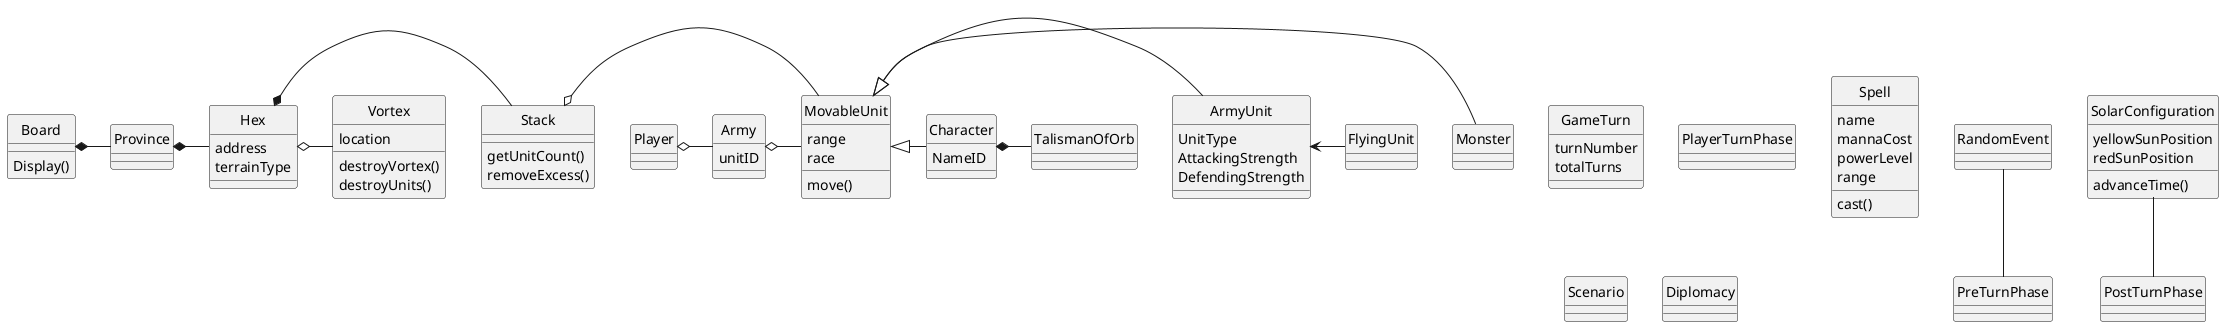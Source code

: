 @startuml
hide circle

Board *- Province
Province *- Hex
Hex *- Stack
Hex o- Vortex

Stack o- MovableUnit
Army o- MovableUnit
Player o- Army

RandomEvent -- PreTurnPhase
SolarConfiguration -- PostTurnPhase

MovableUnit <|- Monster
MovableUnit <|- ArmyUnit
MovableUnit <|- Character

class GameTurn {
turnNumber
totalTurns
}

class PlayerTurnPhase {

}

Character *- TalismanOfOrb

ArmyUnit <- FlyingUnit

class Board {
Display()
}

class Stack {
getUnitCount()
removeExcess()
}

class Hex {
address
terrainType
}

class Vortex {
location
destroyVortex()
destroyUnits()
}

class Player {
}

class SolarConfiguration {
yellowSunPosition
redSunPosition
advanceTime()
}

class Army {
unitID
}

class Spell {
name
mannaCost
powerLevel
range
cast()
}

class Scenario {
}

class Diplomacy {
}

class RandomEvent {
}

class MovableUnit {
range
race
move()
}

class ArmyUnit {
UnitType
AttackingStrength
DefendingStrength
}

class Character {
NameID
}

class TalismanOfOrb {
}

class Monster {
}

@enduml